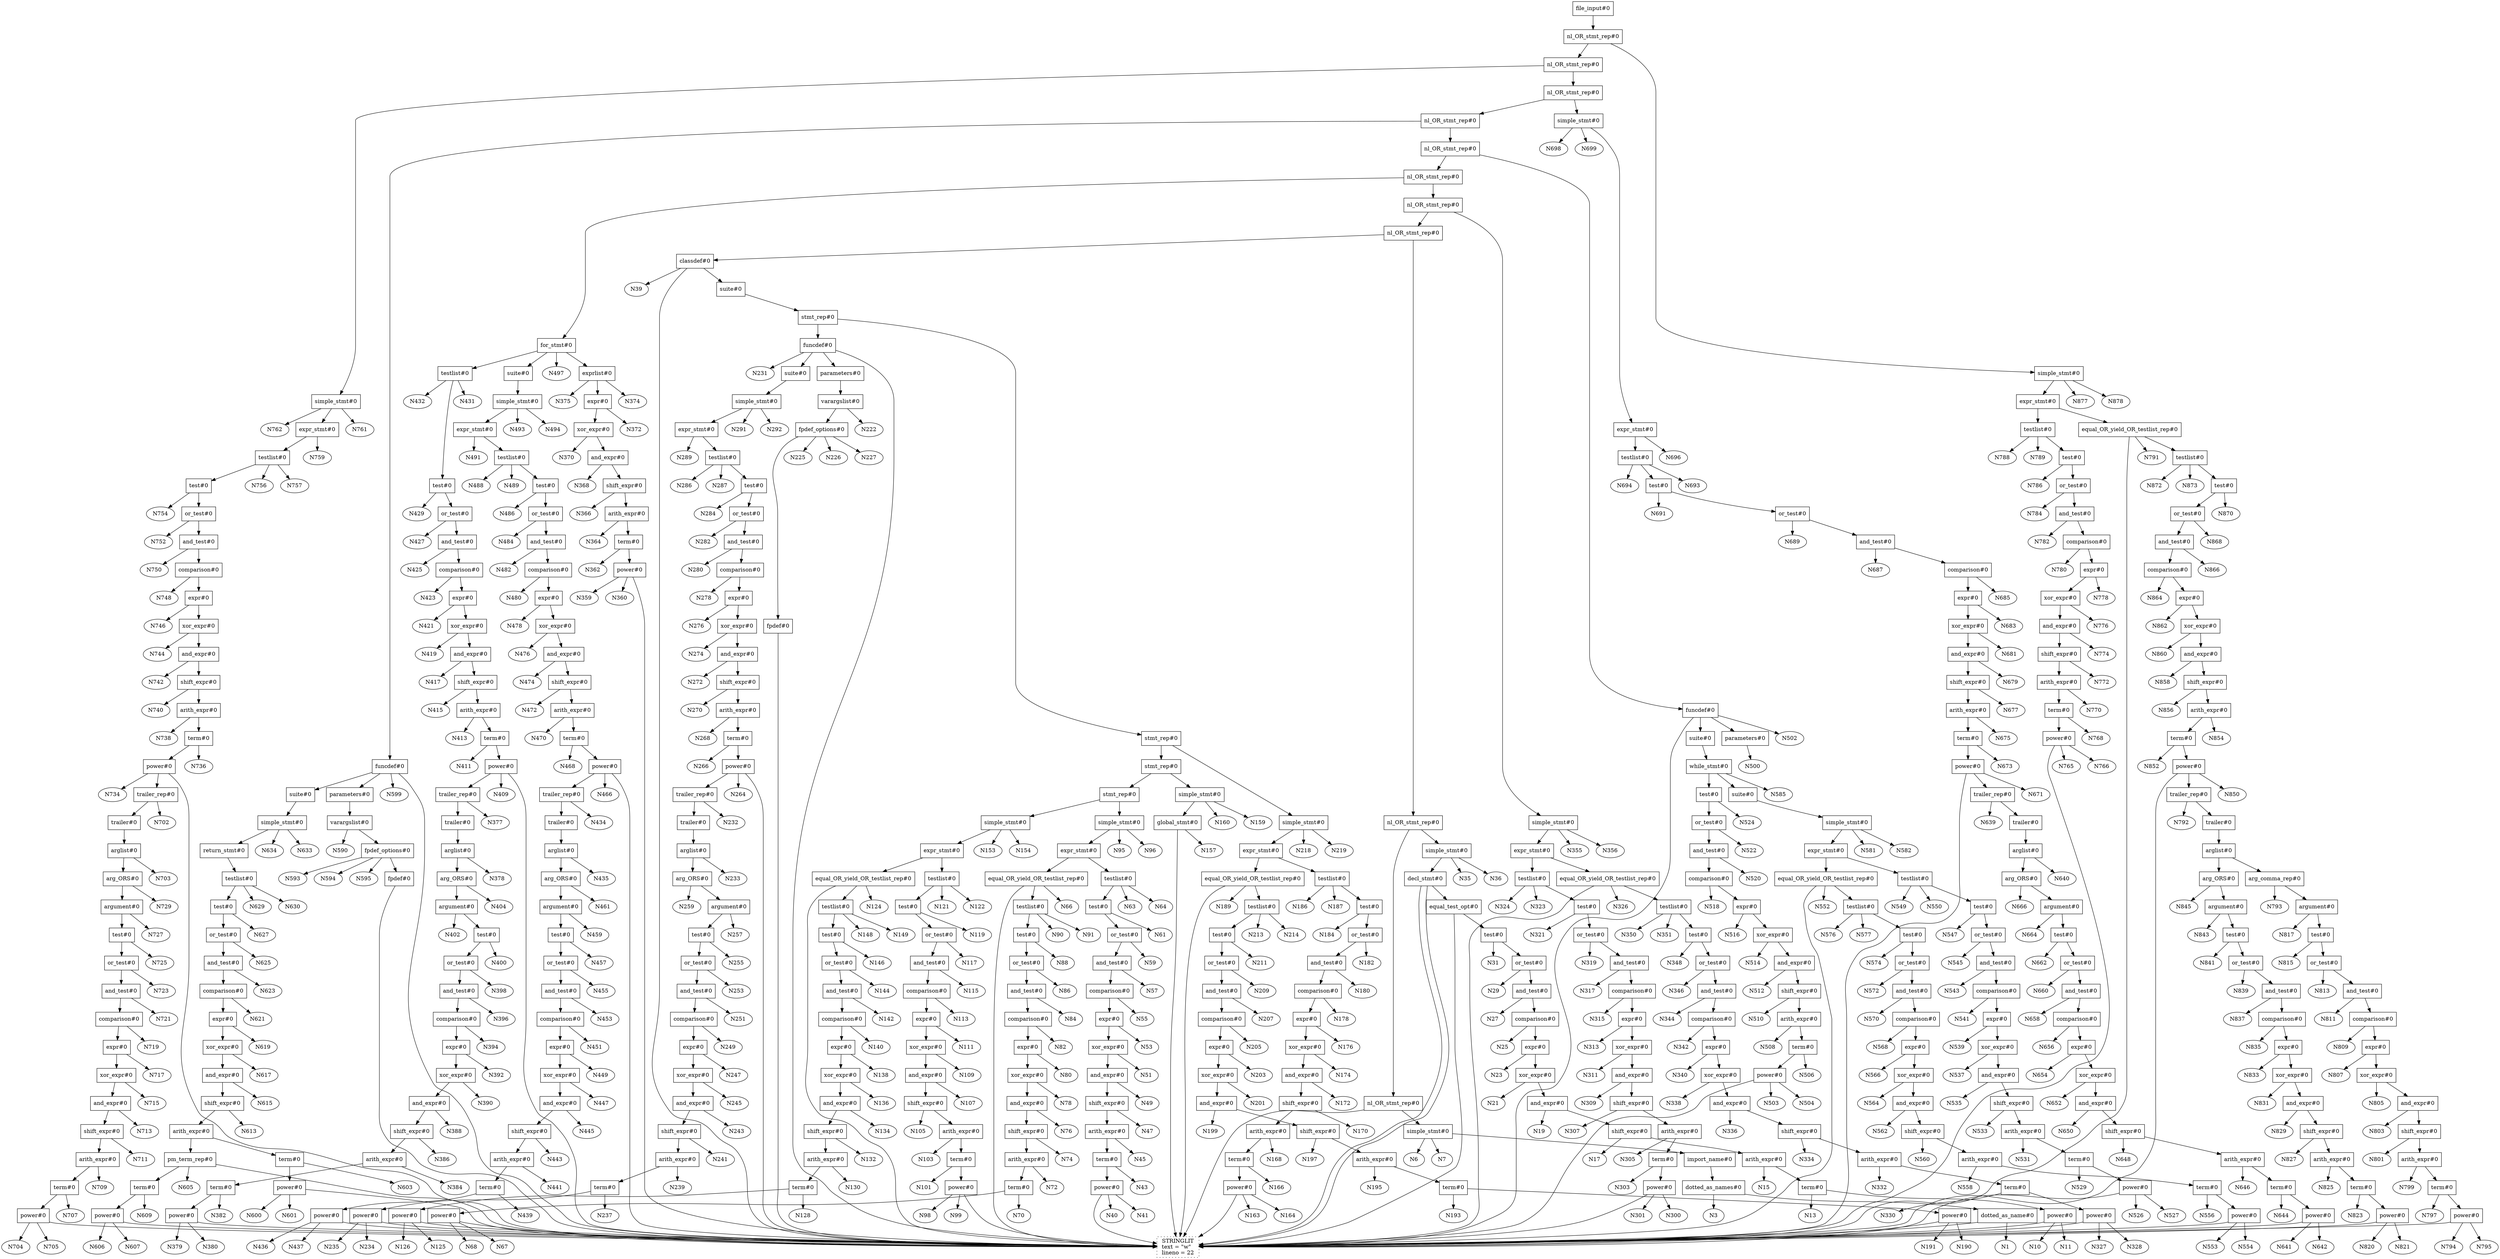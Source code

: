 digraph {
N881 [shape=box label="file_input#0"];
N881 -> N880;
N880 [shape=box label="nl_OR_stmt_rep#0"];
N880 -> N764;
N764 [shape=box label="nl_OR_stmt_rep#0"];
N764 -> N701;
N701 [shape=box label="nl_OR_stmt_rep#0"];
N701 -> N638;
N638 [shape=box label="nl_OR_stmt_rep#0"];
N638 -> N589;
N589 [shape=box label="nl_OR_stmt_rep#0"];
N589 -> N499;
N499 [shape=box label="nl_OR_stmt_rep#0"];
N499 -> N358;
N358 [shape=box label="nl_OR_stmt_rep#0"];
N358 -> N299;
N299 [shape=box label="nl_OR_stmt_rep#0"];
N299 -> N38;
N38 [shape=box label="nl_OR_stmt_rep#0"];
N38 -> N9;
N9 [shape=box label="nl_OR_stmt_rep#0"];
N9 -> N0;
N9 -> N8;
N8 [shape=box label="simple_stmt#0"];
N8 -> N5;
N5 [shape=box label="import_name#0"];
N5 -> N4;
N4 [shape=box label="dotted_as_names#0"];
N4 -> N2;
N2 [shape=box label="dotted_as_name#0"];
N2 -> N0;
N0 [shape=box style=dotted label=" NAME \n text = fdsa \l lineno = 1 \l"];
N2 -> N1;
N4 -> N3;
N8 -> N6;
N8 -> N7;
N38 -> N37;
N37 [shape=box label="simple_stmt#0"];
N37 -> N34;
N34 [shape=box label="decl_stmt#0"];
N34 -> N0;
N0 [shape=box style=dotted label=" NAME \n text = a \l lineno = 2 \l"];
N34 -> N0;
N0 [shape=box style=dotted label=" NAME \n text = int \l lineno = 2 \l"];
N34 -> N33;
N33 [shape=box label="equal_test_opt#0"];
N33 -> N0;
N0 [shape=box style=dotted label=" EQUAL \n text = = \l lineno = 2 \l"];
N33 -> N32;
N32 [shape=box label="test#0"];
N32 -> N30;
N30 [shape=box label="or_test#0"];
N30 -> N28;
N28 [shape=box label="and_test#0"];
N28 -> N26;
N26 [shape=box label="comparison#0"];
N26 -> N24;
N24 [shape=box label="expr#0"];
N24 -> N22;
N22 [shape=box label="xor_expr#0"];
N22 -> N20;
N20 [shape=box label="and_expr#0"];
N20 -> N18;
N18 [shape=box label="shift_expr#0"];
N18 -> N16;
N16 [shape=box label="arith_expr#0"];
N16 -> N14;
N14 [shape=box label="term#0"];
N14 -> N12;
N12 [shape=box label="power#0"];
N12 -> N0;
N0 [shape=box style=dotted label=" INTLIT \n text = 3 \l lineno = 2 \l"];
N12 -> N10;
N12 -> N11;
N14 -> N13;
N16 -> N15;
N18 -> N17;
N20 -> N19;
N22 -> N21;
N24 -> N23;
N26 -> N25;
N28 -> N27;
N30 -> N29;
N32 -> N31;
N37 -> N35;
N37 -> N36;
N299 -> N298;
N298 [shape=box label="classdef#0"];
N298 -> N0;
N0 [shape=box style=dotted label=" NAME \n text = asdf \l lineno = 3 \l"];
N298 -> N39;
N298 -> N297;
N297 [shape=box label="suite#0"];
N297 -> N296;
N296 [shape=box label="stmt_rep#0"];
N296 -> N221;
N221 [shape=box label="stmt_rep#0"];
N221 -> N162;
N162 [shape=box label="stmt_rep#0"];
N162 -> N156;
N156 [shape=box label="stmt_rep#0"];
N156 -> N97;
N97 [shape=box label="simple_stmt#0"];
N97 -> N94;
N94 [shape=box label="expr_stmt#0"];
N94 -> N65;
N65 [shape=box label="testlist#0"];
N65 -> N62;
N62 [shape=box label="test#0"];
N62 -> N60;
N60 [shape=box label="or_test#0"];
N60 -> N58;
N58 [shape=box label="and_test#0"];
N58 -> N56;
N56 [shape=box label="comparison#0"];
N56 -> N54;
N54 [shape=box label="expr#0"];
N54 -> N52;
N52 [shape=box label="xor_expr#0"];
N52 -> N50;
N50 [shape=box label="and_expr#0"];
N50 -> N48;
N48 [shape=box label="shift_expr#0"];
N48 -> N46;
N46 [shape=box label="arith_expr#0"];
N46 -> N44;
N44 [shape=box label="term#0"];
N44 -> N42;
N42 [shape=box label="power#0"];
N42 -> N0;
N0 [shape=box style=dotted label=" NAME \n text = t1 \l lineno = 4 \l"];
N42 -> N40;
N42 -> N41;
N44 -> N43;
N46 -> N45;
N48 -> N47;
N50 -> N49;
N52 -> N51;
N54 -> N53;
N56 -> N55;
N58 -> N57;
N60 -> N59;
N62 -> N61;
N65 -> N63;
N65 -> N64;
N94 -> N93;
N93 [shape=box label="equal_OR_yield_OR_testlist_rep#0"];
N93 -> N66;
N93 -> N0;
N0 [shape=box style=dotted label=" EQUAL \n text = = \l lineno = 4 \l"];
N93 -> N92;
N92 [shape=box label="testlist#0"];
N92 -> N89;
N89 [shape=box label="test#0"];
N89 -> N87;
N87 [shape=box label="or_test#0"];
N87 -> N85;
N85 [shape=box label="and_test#0"];
N85 -> N83;
N83 [shape=box label="comparison#0"];
N83 -> N81;
N81 [shape=box label="expr#0"];
N81 -> N79;
N79 [shape=box label="xor_expr#0"];
N79 -> N77;
N77 [shape=box label="and_expr#0"];
N77 -> N75;
N75 [shape=box label="shift_expr#0"];
N75 -> N73;
N73 [shape=box label="arith_expr#0"];
N73 -> N71;
N71 [shape=box label="term#0"];
N71 -> N69;
N69 [shape=box label="power#0"];
N69 -> N0;
N0 [shape=box style=dotted label=" INTLIT \n text = 3 \l lineno = 4 \l"];
N69 -> N67;
N69 -> N68;
N71 -> N70;
N73 -> N72;
N75 -> N74;
N77 -> N76;
N79 -> N78;
N81 -> N80;
N83 -> N82;
N85 -> N84;
N87 -> N86;
N89 -> N88;
N92 -> N90;
N92 -> N91;
N97 -> N95;
N97 -> N96;
N156 -> N155;
N155 [shape=box label="simple_stmt#0"];
N155 -> N152;
N152 [shape=box label="expr_stmt#0"];
N152 -> N123;
N123 [shape=box label="testlist#0"];
N123 -> N120;
N120 [shape=box label="test#0"];
N120 -> N118;
N118 [shape=box label="or_test#0"];
N118 -> N116;
N116 [shape=box label="and_test#0"];
N116 -> N114;
N114 [shape=box label="comparison#0"];
N114 -> N112;
N112 [shape=box label="expr#0"];
N112 -> N110;
N110 [shape=box label="xor_expr#0"];
N110 -> N108;
N108 [shape=box label="and_expr#0"];
N108 -> N106;
N106 [shape=box label="shift_expr#0"];
N106 -> N104;
N104 [shape=box label="arith_expr#0"];
N104 -> N102;
N102 [shape=box label="term#0"];
N102 -> N100;
N100 [shape=box label="power#0"];
N100 -> N0;
N0 [shape=box style=dotted label=" NAME \n text = t2 \l lineno = 5 \l"];
N100 -> N98;
N100 -> N99;
N102 -> N101;
N104 -> N103;
N106 -> N105;
N108 -> N107;
N110 -> N109;
N112 -> N111;
N114 -> N113;
N116 -> N115;
N118 -> N117;
N120 -> N119;
N123 -> N121;
N123 -> N122;
N152 -> N151;
N151 [shape=box label="equal_OR_yield_OR_testlist_rep#0"];
N151 -> N124;
N151 -> N0;
N0 [shape=box style=dotted label=" EQUAL \n text = = \l lineno = 5 \l"];
N151 -> N150;
N150 [shape=box label="testlist#0"];
N150 -> N147;
N147 [shape=box label="test#0"];
N147 -> N145;
N145 [shape=box label="or_test#0"];
N145 -> N143;
N143 [shape=box label="and_test#0"];
N143 -> N141;
N141 [shape=box label="comparison#0"];
N141 -> N139;
N139 [shape=box label="expr#0"];
N139 -> N137;
N137 [shape=box label="xor_expr#0"];
N137 -> N135;
N135 [shape=box label="and_expr#0"];
N135 -> N133;
N133 [shape=box label="shift_expr#0"];
N133 -> N131;
N131 [shape=box label="arith_expr#0"];
N131 -> N129;
N129 [shape=box label="term#0"];
N129 -> N127;
N127 [shape=box label="power#0"];
N127 -> N0;
N0 [shape=box style=dotted label=" INTLIT \n text = 4 \l lineno = 5 \l"];
N127 -> N125;
N127 -> N126;
N129 -> N128;
N131 -> N130;
N133 -> N132;
N135 -> N134;
N137 -> N136;
N139 -> N138;
N141 -> N140;
N143 -> N142;
N145 -> N144;
N147 -> N146;
N150 -> N148;
N150 -> N149;
N155 -> N153;
N155 -> N154;
N162 -> N161;
N161 [shape=box label="simple_stmt#0"];
N161 -> N158;
N158 [shape=box label="global_stmt#0"];
N158 -> N0;
N0 [shape=box style=dotted label=" NAME \n text = t3 \l lineno = 6 \l"];
N158 -> N157;
N161 -> N159;
N161 -> N160;
N221 -> N220;
N220 [shape=box label="simple_stmt#0"];
N220 -> N217;
N217 [shape=box label="expr_stmt#0"];
N217 -> N188;
N188 [shape=box label="testlist#0"];
N188 -> N185;
N185 [shape=box label="test#0"];
N185 -> N183;
N183 [shape=box label="or_test#0"];
N183 -> N181;
N181 [shape=box label="and_test#0"];
N181 -> N179;
N179 [shape=box label="comparison#0"];
N179 -> N177;
N177 [shape=box label="expr#0"];
N177 -> N175;
N175 [shape=box label="xor_expr#0"];
N175 -> N173;
N173 [shape=box label="and_expr#0"];
N173 -> N171;
N171 [shape=box label="shift_expr#0"];
N171 -> N169;
N169 [shape=box label="arith_expr#0"];
N169 -> N167;
N167 [shape=box label="term#0"];
N167 -> N165;
N165 [shape=box label="power#0"];
N165 -> N0;
N0 [shape=box style=dotted label=" NAME \n text = t3 \l lineno = 7 \l"];
N165 -> N163;
N165 -> N164;
N167 -> N166;
N169 -> N168;
N171 -> N170;
N173 -> N172;
N175 -> N174;
N177 -> N176;
N179 -> N178;
N181 -> N180;
N183 -> N182;
N185 -> N184;
N188 -> N186;
N188 -> N187;
N217 -> N216;
N216 [shape=box label="equal_OR_yield_OR_testlist_rep#0"];
N216 -> N189;
N216 -> N0;
N0 [shape=box style=dotted label=" EQUAL \n text = = \l lineno = 7 \l"];
N216 -> N215;
N215 [shape=box label="testlist#0"];
N215 -> N212;
N212 [shape=box label="test#0"];
N212 -> N210;
N210 [shape=box label="or_test#0"];
N210 -> N208;
N208 [shape=box label="and_test#0"];
N208 -> N206;
N206 [shape=box label="comparison#0"];
N206 -> N204;
N204 [shape=box label="expr#0"];
N204 -> N202;
N202 [shape=box label="xor_expr#0"];
N202 -> N200;
N200 [shape=box label="and_expr#0"];
N200 -> N198;
N198 [shape=box label="shift_expr#0"];
N198 -> N196;
N196 [shape=box label="arith_expr#0"];
N196 -> N194;
N194 [shape=box label="term#0"];
N194 -> N192;
N192 [shape=box label="power#0"];
N192 -> N0;
N0 [shape=box style=dotted label=" INTLIT \n text = 4 \l lineno = 7 \l"];
N192 -> N190;
N192 -> N191;
N194 -> N193;
N196 -> N195;
N198 -> N197;
N200 -> N199;
N202 -> N201;
N204 -> N203;
N206 -> N205;
N208 -> N207;
N210 -> N209;
N212 -> N211;
N215 -> N213;
N215 -> N214;
N220 -> N218;
N220 -> N219;
N296 -> N295;
N295 [shape=box label="funcdef#0"];
N295 -> N0;
N0 [shape=box style=dotted label=" NAME \n text = __init__ \l lineno = 8 \l"];
N295 -> N230;
N230 [shape=box label="parameters#0"];
N230 -> N229;
N229 [shape=box label="varargslist#0"];
N229 -> N222;
N229 -> N228;
N228 [shape=box label="fpdef_options#0"];
N228 -> N224;
N224 [shape=box label="fpdef#0"];
N224 -> N0;
N0 [shape=box style=dotted label=" NAME \n text = self \l lineno = 8 \l"];
N228 -> N225;
N228 -> N226;
N228 -> N227;
N295 -> N231;
N295 -> N294;
N294 [shape=box label="suite#0"];
N294 -> N293;
N293 [shape=box label="simple_stmt#0"];
N293 -> N290;
N290 [shape=box label="expr_stmt#0"];
N290 -> N288;
N288 [shape=box label="testlist#0"];
N288 -> N285;
N285 [shape=box label="test#0"];
N285 -> N283;
N283 [shape=box label="or_test#0"];
N283 -> N281;
N281 [shape=box label="and_test#0"];
N281 -> N279;
N279 [shape=box label="comparison#0"];
N279 -> N277;
N277 [shape=box label="expr#0"];
N277 -> N275;
N275 [shape=box label="xor_expr#0"];
N275 -> N273;
N273 [shape=box label="and_expr#0"];
N273 -> N271;
N271 [shape=box label="shift_expr#0"];
N271 -> N269;
N269 [shape=box label="arith_expr#0"];
N269 -> N267;
N267 [shape=box label="term#0"];
N267 -> N265;
N265 [shape=box label="power#0"];
N265 -> N0;
N0 [shape=box style=dotted label=" NAME \n text = print \l lineno = 9 \l"];
N265 -> N263;
N263 [shape=box label="trailer_rep#0"];
N263 -> N232;
N263 -> N262;
N262 [shape=box label="trailer#0"];
N262 -> N261;
N261 [shape=box label="arglist#0"];
N261 -> N233;
N261 -> N260;
N260 [shape=box label="arg_ORS#0"];
N260 -> N258;
N258 [shape=box label="argument#0"];
N258 -> N256;
N256 [shape=box label="test#0"];
N256 -> N254;
N254 [shape=box label="or_test#0"];
N254 -> N252;
N252 [shape=box label="and_test#0"];
N252 -> N250;
N250 [shape=box label="comparison#0"];
N250 -> N248;
N248 [shape=box label="expr#0"];
N248 -> N246;
N246 [shape=box label="xor_expr#0"];
N246 -> N244;
N244 [shape=box label="and_expr#0"];
N244 -> N242;
N242 [shape=box label="shift_expr#0"];
N242 -> N240;
N240 [shape=box label="arith_expr#0"];
N240 -> N238;
N238 [shape=box label="term#0"];
N238 -> N236;
N236 [shape=box label="power#0"];
N236 -> N0;
N0 [shape=box style=dotted label=" NAME \n text = self \l lineno = 9 \l"];
N236 -> N234;
N236 -> N235;
N238 -> N237;
N240 -> N239;
N242 -> N241;
N244 -> N243;
N246 -> N245;
N248 -> N247;
N250 -> N249;
N252 -> N251;
N254 -> N253;
N256 -> N255;
N258 -> N257;
N260 -> N259;
N265 -> N264;
N267 -> N266;
N269 -> N268;
N271 -> N270;
N273 -> N272;
N275 -> N274;
N277 -> N276;
N279 -> N278;
N281 -> N280;
N283 -> N282;
N285 -> N284;
N288 -> N286;
N288 -> N287;
N290 -> N289;
N293 -> N291;
N293 -> N292;
N358 -> N357;
N357 [shape=box label="simple_stmt#0"];
N357 -> N354;
N354 [shape=box label="expr_stmt#0"];
N354 -> N325;
N325 [shape=box label="testlist#0"];
N325 -> N322;
N322 [shape=box label="test#0"];
N322 -> N320;
N320 [shape=box label="or_test#0"];
N320 -> N318;
N318 [shape=box label="and_test#0"];
N318 -> N316;
N316 [shape=box label="comparison#0"];
N316 -> N314;
N314 [shape=box label="expr#0"];
N314 -> N312;
N312 [shape=box label="xor_expr#0"];
N312 -> N310;
N310 [shape=box label="and_expr#0"];
N310 -> N308;
N308 [shape=box label="shift_expr#0"];
N308 -> N306;
N306 [shape=box label="arith_expr#0"];
N306 -> N304;
N304 [shape=box label="term#0"];
N304 -> N302;
N302 [shape=box label="power#0"];
N302 -> N0;
N0 [shape=box style=dotted label=" NAME \n text = a \l lineno = 10 \l"];
N302 -> N300;
N302 -> N301;
N304 -> N303;
N306 -> N305;
N308 -> N307;
N310 -> N309;
N312 -> N311;
N314 -> N313;
N316 -> N315;
N318 -> N317;
N320 -> N319;
N322 -> N321;
N325 -> N323;
N325 -> N324;
N354 -> N353;
N353 [shape=box label="equal_OR_yield_OR_testlist_rep#0"];
N353 -> N326;
N353 -> N0;
N0 [shape=box style=dotted label=" EQUAL \n text = = \l lineno = 10 \l"];
N353 -> N352;
N352 [shape=box label="testlist#0"];
N352 -> N349;
N349 [shape=box label="test#0"];
N349 -> N347;
N347 [shape=box label="or_test#0"];
N347 -> N345;
N345 [shape=box label="and_test#0"];
N345 -> N343;
N343 [shape=box label="comparison#0"];
N343 -> N341;
N341 [shape=box label="expr#0"];
N341 -> N339;
N339 [shape=box label="xor_expr#0"];
N339 -> N337;
N337 [shape=box label="and_expr#0"];
N337 -> N335;
N335 [shape=box label="shift_expr#0"];
N335 -> N333;
N333 [shape=box label="arith_expr#0"];
N333 -> N331;
N331 [shape=box label="term#0"];
N331 -> N329;
N329 [shape=box label="power#0"];
N329 -> N0;
N0 [shape=box style=dotted label=" INTLIT \n text = 3 \l lineno = 10 \l"];
N329 -> N327;
N329 -> N328;
N331 -> N330;
N333 -> N332;
N335 -> N334;
N337 -> N336;
N339 -> N338;
N341 -> N340;
N343 -> N342;
N345 -> N344;
N347 -> N346;
N349 -> N348;
N352 -> N350;
N352 -> N351;
N357 -> N355;
N357 -> N356;
N499 -> N498;
N498 [shape=box label="for_stmt#0"];
N498 -> N376;
N376 [shape=box label="exprlist#0"];
N376 -> N373;
N373 [shape=box label="expr#0"];
N373 -> N371;
N371 [shape=box label="xor_expr#0"];
N371 -> N369;
N369 [shape=box label="and_expr#0"];
N369 -> N367;
N367 [shape=box label="shift_expr#0"];
N367 -> N365;
N365 [shape=box label="arith_expr#0"];
N365 -> N363;
N363 [shape=box label="term#0"];
N363 -> N361;
N361 [shape=box label="power#0"];
N361 -> N0;
N0 [shape=box style=dotted label=" NAME \n text = i \l lineno = 11 \l"];
N361 -> N359;
N361 -> N360;
N363 -> N362;
N365 -> N364;
N367 -> N366;
N369 -> N368;
N371 -> N370;
N373 -> N372;
N376 -> N374;
N376 -> N375;
N498 -> N433;
N433 [shape=box label="testlist#0"];
N433 -> N430;
N430 [shape=box label="test#0"];
N430 -> N428;
N428 [shape=box label="or_test#0"];
N428 -> N426;
N426 [shape=box label="and_test#0"];
N426 -> N424;
N424 [shape=box label="comparison#0"];
N424 -> N422;
N422 [shape=box label="expr#0"];
N422 -> N420;
N420 [shape=box label="xor_expr#0"];
N420 -> N418;
N418 [shape=box label="and_expr#0"];
N418 -> N416;
N416 [shape=box label="shift_expr#0"];
N416 -> N414;
N414 [shape=box label="arith_expr#0"];
N414 -> N412;
N412 [shape=box label="term#0"];
N412 -> N410;
N410 [shape=box label="power#0"];
N410 -> N0;
N0 [shape=box style=dotted label=" NAME \n text = range \l lineno = 11 \l"];
N410 -> N408;
N408 [shape=box label="trailer_rep#0"];
N408 -> N377;
N408 -> N407;
N407 [shape=box label="trailer#0"];
N407 -> N406;
N406 [shape=box label="arglist#0"];
N406 -> N378;
N406 -> N405;
N405 [shape=box label="arg_ORS#0"];
N405 -> N403;
N403 [shape=box label="argument#0"];
N403 -> N401;
N401 [shape=box label="test#0"];
N401 -> N399;
N399 [shape=box label="or_test#0"];
N399 -> N397;
N397 [shape=box label="and_test#0"];
N397 -> N395;
N395 [shape=box label="comparison#0"];
N395 -> N393;
N393 [shape=box label="expr#0"];
N393 -> N391;
N391 [shape=box label="xor_expr#0"];
N391 -> N389;
N389 [shape=box label="and_expr#0"];
N389 -> N387;
N387 [shape=box label="shift_expr#0"];
N387 -> N385;
N385 [shape=box label="arith_expr#0"];
N385 -> N383;
N383 [shape=box label="term#0"];
N383 -> N381;
N381 [shape=box label="power#0"];
N381 -> N0;
N0 [shape=box style=dotted label=" INTLIT \n text = 10 \l lineno = 11 \l"];
N381 -> N379;
N381 -> N380;
N383 -> N382;
N385 -> N384;
N387 -> N386;
N389 -> N388;
N391 -> N390;
N393 -> N392;
N395 -> N394;
N397 -> N396;
N399 -> N398;
N401 -> N400;
N403 -> N402;
N405 -> N404;
N410 -> N409;
N412 -> N411;
N414 -> N413;
N416 -> N415;
N418 -> N417;
N420 -> N419;
N422 -> N421;
N424 -> N423;
N426 -> N425;
N428 -> N427;
N430 -> N429;
N433 -> N431;
N433 -> N432;
N498 -> N496;
N496 [shape=box label="suite#0"];
N496 -> N495;
N495 [shape=box label="simple_stmt#0"];
N495 -> N492;
N492 [shape=box label="expr_stmt#0"];
N492 -> N490;
N490 [shape=box label="testlist#0"];
N490 -> N487;
N487 [shape=box label="test#0"];
N487 -> N485;
N485 [shape=box label="or_test#0"];
N485 -> N483;
N483 [shape=box label="and_test#0"];
N483 -> N481;
N481 [shape=box label="comparison#0"];
N481 -> N479;
N479 [shape=box label="expr#0"];
N479 -> N477;
N477 [shape=box label="xor_expr#0"];
N477 -> N475;
N475 [shape=box label="and_expr#0"];
N475 -> N473;
N473 [shape=box label="shift_expr#0"];
N473 -> N471;
N471 [shape=box label="arith_expr#0"];
N471 -> N469;
N469 [shape=box label="term#0"];
N469 -> N467;
N467 [shape=box label="power#0"];
N467 -> N0;
N0 [shape=box style=dotted label=" NAME \n text = print \l lineno = 12 \l"];
N467 -> N465;
N465 [shape=box label="trailer_rep#0"];
N465 -> N434;
N465 -> N464;
N464 [shape=box label="trailer#0"];
N464 -> N463;
N463 [shape=box label="arglist#0"];
N463 -> N435;
N463 -> N462;
N462 [shape=box label="arg_ORS#0"];
N462 -> N460;
N460 [shape=box label="argument#0"];
N460 -> N458;
N458 [shape=box label="test#0"];
N458 -> N456;
N456 [shape=box label="or_test#0"];
N456 -> N454;
N454 [shape=box label="and_test#0"];
N454 -> N452;
N452 [shape=box label="comparison#0"];
N452 -> N450;
N450 [shape=box label="expr#0"];
N450 -> N448;
N448 [shape=box label="xor_expr#0"];
N448 -> N446;
N446 [shape=box label="and_expr#0"];
N446 -> N444;
N444 [shape=box label="shift_expr#0"];
N444 -> N442;
N442 [shape=box label="arith_expr#0"];
N442 -> N440;
N440 [shape=box label="term#0"];
N440 -> N438;
N438 [shape=box label="power#0"];
N438 -> N0;
N0 [shape=box style=dotted label=" NAME \n text = i \l lineno = 12 \l"];
N438 -> N436;
N438 -> N437;
N440 -> N439;
N442 -> N441;
N444 -> N443;
N446 -> N445;
N448 -> N447;
N450 -> N449;
N452 -> N451;
N454 -> N453;
N456 -> N455;
N458 -> N457;
N460 -> N459;
N462 -> N461;
N467 -> N466;
N469 -> N468;
N471 -> N470;
N473 -> N472;
N475 -> N474;
N477 -> N476;
N479 -> N478;
N481 -> N480;
N483 -> N482;
N485 -> N484;
N487 -> N486;
N490 -> N488;
N490 -> N489;
N492 -> N491;
N495 -> N493;
N495 -> N494;
N498 -> N497;
N589 -> N588;
N588 [shape=box label="funcdef#0"];
N588 -> N0;
N0 [shape=box style=dotted label=" NAME \n text = main \l lineno = 14 \l"];
N588 -> N501;
N501 [shape=box label="parameters#0"];
N501 -> N500;
N588 -> N502;
N588 -> N587;
N587 [shape=box label="suite#0"];
N587 -> N586;
N586 [shape=box label="while_stmt#0"];
N586 -> N525;
N525 [shape=box label="test#0"];
N525 -> N523;
N523 [shape=box label="or_test#0"];
N523 -> N521;
N521 [shape=box label="and_test#0"];
N521 -> N519;
N519 [shape=box label="comparison#0"];
N519 -> N517;
N517 [shape=box label="expr#0"];
N517 -> N515;
N515 [shape=box label="xor_expr#0"];
N515 -> N513;
N513 [shape=box label="and_expr#0"];
N513 -> N511;
N511 [shape=box label="shift_expr#0"];
N511 -> N509;
N509 [shape=box label="arith_expr#0"];
N509 -> N507;
N507 [shape=box label="term#0"];
N507 -> N505;
N505 [shape=box label="power#0"];
N505 -> N0;
N0 [shape=box style=dotted label=" NAME \n text = asdf \l lineno = 15 \l"];
N505 -> N503;
N505 -> N504;
N507 -> N506;
N509 -> N508;
N511 -> N510;
N513 -> N512;
N515 -> N514;
N517 -> N516;
N519 -> N518;
N521 -> N520;
N523 -> N522;
N525 -> N524;
N586 -> N584;
N584 [shape=box label="suite#0"];
N584 -> N583;
N583 [shape=box label="simple_stmt#0"];
N583 -> N580;
N580 [shape=box label="expr_stmt#0"];
N580 -> N551;
N551 [shape=box label="testlist#0"];
N551 -> N548;
N548 [shape=box label="test#0"];
N548 -> N546;
N546 [shape=box label="or_test#0"];
N546 -> N544;
N544 [shape=box label="and_test#0"];
N544 -> N542;
N542 [shape=box label="comparison#0"];
N542 -> N540;
N540 [shape=box label="expr#0"];
N540 -> N538;
N538 [shape=box label="xor_expr#0"];
N538 -> N536;
N536 [shape=box label="and_expr#0"];
N536 -> N534;
N534 [shape=box label="shift_expr#0"];
N534 -> N532;
N532 [shape=box label="arith_expr#0"];
N532 -> N530;
N530 [shape=box label="term#0"];
N530 -> N528;
N528 [shape=box label="power#0"];
N528 -> N0;
N0 [shape=box style=dotted label=" NAME \n text = a \l lineno = 16 \l"];
N528 -> N526;
N528 -> N527;
N530 -> N529;
N532 -> N531;
N534 -> N533;
N536 -> N535;
N538 -> N537;
N540 -> N539;
N542 -> N541;
N544 -> N543;
N546 -> N545;
N548 -> N547;
N551 -> N549;
N551 -> N550;
N580 -> N579;
N579 [shape=box label="equal_OR_yield_OR_testlist_rep#0"];
N579 -> N552;
N579 -> N0;
N0 [shape=box style=dotted label=" EQUAL \n text = = \l lineno = 16 \l"];
N579 -> N578;
N578 [shape=box label="testlist#0"];
N578 -> N575;
N575 [shape=box label="test#0"];
N575 -> N573;
N573 [shape=box label="or_test#0"];
N573 -> N571;
N571 [shape=box label="and_test#0"];
N571 -> N569;
N569 [shape=box label="comparison#0"];
N569 -> N567;
N567 [shape=box label="expr#0"];
N567 -> N565;
N565 [shape=box label="xor_expr#0"];
N565 -> N563;
N563 [shape=box label="and_expr#0"];
N563 -> N561;
N561 [shape=box label="shift_expr#0"];
N561 -> N559;
N559 [shape=box label="arith_expr#0"];
N559 -> N557;
N557 [shape=box label="term#0"];
N557 -> N555;
N555 [shape=box label="power#0"];
N555 -> N0;
N0 [shape=box style=dotted label=" NAME \n text = asdf \l lineno = 16 \l"];
N555 -> N553;
N555 -> N554;
N557 -> N556;
N559 -> N558;
N561 -> N560;
N563 -> N562;
N565 -> N564;
N567 -> N566;
N569 -> N568;
N571 -> N570;
N573 -> N572;
N575 -> N574;
N578 -> N576;
N578 -> N577;
N583 -> N581;
N583 -> N582;
N586 -> N585;
N638 -> N637;
N637 [shape=box label="funcdef#0"];
N637 -> N0;
N0 [shape=box style=dotted label=" NAME \n text = g \l lineno = 18 \l"];
N637 -> N598;
N598 [shape=box label="parameters#0"];
N598 -> N597;
N597 [shape=box label="varargslist#0"];
N597 -> N590;
N597 -> N596;
N596 [shape=box label="fpdef_options#0"];
N596 -> N592;
N592 [shape=box label="fpdef#0"];
N592 -> N0;
N0 [shape=box style=dotted label=" NAME \n text = x \l lineno = 18 \l"];
N596 -> N593;
N596 -> N594;
N596 -> N595;
N637 -> N599;
N637 -> N636;
N636 [shape=box label="suite#0"];
N636 -> N635;
N635 [shape=box label="simple_stmt#0"];
N635 -> N632;
N632 [shape=box label="return_stmt#0"];
N632 -> N631;
N631 [shape=box label="testlist#0"];
N631 -> N628;
N628 [shape=box label="test#0"];
N628 -> N626;
N626 [shape=box label="or_test#0"];
N626 -> N624;
N624 [shape=box label="and_test#0"];
N624 -> N622;
N622 [shape=box label="comparison#0"];
N622 -> N620;
N620 [shape=box label="expr#0"];
N620 -> N618;
N618 [shape=box label="xor_expr#0"];
N618 -> N616;
N616 [shape=box label="and_expr#0"];
N616 -> N614;
N614 [shape=box label="shift_expr#0"];
N614 -> N612;
N612 [shape=box label="arith_expr#0"];
N612 -> N604;
N604 [shape=box label="term#0"];
N604 -> N602;
N602 [shape=box label="power#0"];
N602 -> N0;
N0 [shape=box style=dotted label=" NAME \n text = x \l lineno = 19 \l"];
N602 -> N600;
N602 -> N601;
N604 -> N603;
N612 -> N611;
N611 [shape=box label="pm_term_rep#0"];
N611 -> N605;
N611 -> N0;
N0 [shape=box style=dotted label=" PLUS \n text = + \l lineno = 19 \l"];
N611 -> N610;
N610 [shape=box label="term#0"];
N610 -> N608;
N608 [shape=box label="power#0"];
N608 -> N0;
N0 [shape=box style=dotted label=" NAME \n text = a \l lineno = 19 \l"];
N608 -> N606;
N608 -> N607;
N610 -> N609;
N614 -> N613;
N616 -> N615;
N618 -> N617;
N620 -> N619;
N622 -> N621;
N624 -> N623;
N626 -> N625;
N628 -> N627;
N631 -> N629;
N631 -> N630;
N635 -> N633;
N635 -> N634;
N701 -> N700;
N700 [shape=box label="simple_stmt#0"];
N700 -> N697;
N697 [shape=box label="expr_stmt#0"];
N697 -> N695;
N695 [shape=box label="testlist#0"];
N695 -> N692;
N692 [shape=box label="test#0"];
N692 -> N690;
N690 [shape=box label="or_test#0"];
N690 -> N688;
N688 [shape=box label="and_test#0"];
N688 -> N686;
N686 [shape=box label="comparison#0"];
N686 -> N684;
N684 [shape=box label="expr#0"];
N684 -> N682;
N682 [shape=box label="xor_expr#0"];
N682 -> N680;
N680 [shape=box label="and_expr#0"];
N680 -> N678;
N678 [shape=box label="shift_expr#0"];
N678 -> N676;
N676 [shape=box label="arith_expr#0"];
N676 -> N674;
N674 [shape=box label="term#0"];
N674 -> N672;
N672 [shape=box label="power#0"];
N672 -> N0;
N0 [shape=box style=dotted label=" NAME \n text = print \l lineno = 20 \l"];
N672 -> N670;
N670 [shape=box label="trailer_rep#0"];
N670 -> N639;
N670 -> N669;
N669 [shape=box label="trailer#0"];
N669 -> N668;
N668 [shape=box label="arglist#0"];
N668 -> N640;
N668 -> N667;
N667 [shape=box label="arg_ORS#0"];
N667 -> N665;
N665 [shape=box label="argument#0"];
N665 -> N663;
N663 [shape=box label="test#0"];
N663 -> N661;
N661 [shape=box label="or_test#0"];
N661 -> N659;
N659 [shape=box label="and_test#0"];
N659 -> N657;
N657 [shape=box label="comparison#0"];
N657 -> N655;
N655 [shape=box label="expr#0"];
N655 -> N653;
N653 [shape=box label="xor_expr#0"];
N653 -> N651;
N651 [shape=box label="and_expr#0"];
N651 -> N649;
N649 [shape=box label="shift_expr#0"];
N649 -> N647;
N647 [shape=box label="arith_expr#0"];
N647 -> N645;
N645 [shape=box label="term#0"];
N645 -> N643;
N643 [shape=box label="power#0"];
N643 -> N0;
N0 [shape=box style=dotted label=" NAME \n text = asdf \l lineno = 20 \l"];
N643 -> N641;
N643 -> N642;
N645 -> N644;
N647 -> N646;
N649 -> N648;
N651 -> N650;
N653 -> N652;
N655 -> N654;
N657 -> N656;
N659 -> N658;
N661 -> N660;
N663 -> N662;
N665 -> N664;
N667 -> N666;
N672 -> N671;
N674 -> N673;
N676 -> N675;
N678 -> N677;
N680 -> N679;
N682 -> N681;
N684 -> N683;
N686 -> N685;
N688 -> N687;
N690 -> N689;
N692 -> N691;
N695 -> N693;
N695 -> N694;
N697 -> N696;
N700 -> N698;
N700 -> N699;
N764 -> N763;
N763 [shape=box label="simple_stmt#0"];
N763 -> N760;
N760 [shape=box label="expr_stmt#0"];
N760 -> N758;
N758 [shape=box label="testlist#0"];
N758 -> N755;
N755 [shape=box label="test#0"];
N755 -> N753;
N753 [shape=box label="or_test#0"];
N753 -> N751;
N751 [shape=box label="and_test#0"];
N751 -> N749;
N749 [shape=box label="comparison#0"];
N749 -> N747;
N747 [shape=box label="expr#0"];
N747 -> N745;
N745 [shape=box label="xor_expr#0"];
N745 -> N743;
N743 [shape=box label="and_expr#0"];
N743 -> N741;
N741 [shape=box label="shift_expr#0"];
N741 -> N739;
N739 [shape=box label="arith_expr#0"];
N739 -> N737;
N737 [shape=box label="term#0"];
N737 -> N735;
N735 [shape=box label="power#0"];
N735 -> N0;
N0 [shape=box style=dotted label=" NAME \n text = print \l lineno = 21 \l"];
N735 -> N733;
N733 [shape=box label="trailer_rep#0"];
N733 -> N702;
N733 -> N732;
N732 [shape=box label="trailer#0"];
N732 -> N731;
N731 [shape=box label="arglist#0"];
N731 -> N703;
N731 -> N730;
N730 [shape=box label="arg_ORS#0"];
N730 -> N728;
N728 [shape=box label="argument#0"];
N728 -> N726;
N726 [shape=box label="test#0"];
N726 -> N724;
N724 [shape=box label="or_test#0"];
N724 -> N722;
N722 [shape=box label="and_test#0"];
N722 -> N720;
N720 [shape=box label="comparison#0"];
N720 -> N718;
N718 [shape=box label="expr#0"];
N718 -> N716;
N716 [shape=box label="xor_expr#0"];
N716 -> N714;
N714 [shape=box label="and_expr#0"];
N714 -> N712;
N712 [shape=box label="shift_expr#0"];
N712 -> N710;
N710 [shape=box label="arith_expr#0"];
N710 -> N708;
N708 [shape=box label="term#0"];
N708 -> N706;
N706 [shape=box label="power#0"];
N706 -> N0;
N0 [shape=box style=dotted label=" NAME \n text = t3 \l lineno = 21 \l"];
N706 -> N704;
N706 -> N705;
N708 -> N707;
N710 -> N709;
N712 -> N711;
N714 -> N713;
N716 -> N715;
N718 -> N717;
N720 -> N719;
N722 -> N721;
N724 -> N723;
N726 -> N725;
N728 -> N727;
N730 -> N729;
N735 -> N734;
N737 -> N736;
N739 -> N738;
N741 -> N740;
N743 -> N742;
N745 -> N744;
N747 -> N746;
N749 -> N748;
N751 -> N750;
N753 -> N752;
N755 -> N754;
N758 -> N756;
N758 -> N757;
N760 -> N759;
N763 -> N761;
N763 -> N762;
N880 -> N879;
N879 [shape=box label="simple_stmt#0"];
N879 -> N876;
N876 [shape=box label="expr_stmt#0"];
N876 -> N790;
N790 [shape=box label="testlist#0"];
N790 -> N787;
N787 [shape=box label="test#0"];
N787 -> N785;
N785 [shape=box label="or_test#0"];
N785 -> N783;
N783 [shape=box label="and_test#0"];
N783 -> N781;
N781 [shape=box label="comparison#0"];
N781 -> N779;
N779 [shape=box label="expr#0"];
N779 -> N777;
N777 [shape=box label="xor_expr#0"];
N777 -> N775;
N775 [shape=box label="and_expr#0"];
N775 -> N773;
N773 [shape=box label="shift_expr#0"];
N773 -> N771;
N771 [shape=box label="arith_expr#0"];
N771 -> N769;
N769 [shape=box label="term#0"];
N769 -> N767;
N767 [shape=box label="power#0"];
N767 -> N0;
N0 [shape=box style=dotted label=" NAME \n text = f \l lineno = 22 \l"];
N767 -> N765;
N767 -> N766;
N769 -> N768;
N771 -> N770;
N773 -> N772;
N775 -> N774;
N777 -> N776;
N779 -> N778;
N781 -> N780;
N783 -> N782;
N785 -> N784;
N787 -> N786;
N790 -> N788;
N790 -> N789;
N876 -> N875;
N875 [shape=box label="equal_OR_yield_OR_testlist_rep#0"];
N875 -> N791;
N875 -> N0;
N0 [shape=box style=dotted label=" EQUAL \n text = = \l lineno = 22 \l"];
N875 -> N874;
N874 [shape=box label="testlist#0"];
N874 -> N871;
N871 [shape=box label="test#0"];
N871 -> N869;
N869 [shape=box label="or_test#0"];
N869 -> N867;
N867 [shape=box label="and_test#0"];
N867 -> N865;
N865 [shape=box label="comparison#0"];
N865 -> N863;
N863 [shape=box label="expr#0"];
N863 -> N861;
N861 [shape=box label="xor_expr#0"];
N861 -> N859;
N859 [shape=box label="and_expr#0"];
N859 -> N857;
N857 [shape=box label="shift_expr#0"];
N857 -> N855;
N855 [shape=box label="arith_expr#0"];
N855 -> N853;
N853 [shape=box label="term#0"];
N853 -> N851;
N851 [shape=box label="power#0"];
N851 -> N0;
N0 [shape=box style=dotted label=" NAME \n text = open \l lineno = 22 \l"];
N851 -> N849;
N849 [shape=box label="trailer_rep#0"];
N849 -> N792;
N849 -> N848;
N848 [shape=box label="trailer#0"];
N848 -> N847;
N847 [shape=box label="arglist#0"];
N847 -> N819;
N819 [shape=box label="arg_comma_rep#0"];
N819 -> N793;
N819 -> N818;
N818 [shape=box label="argument#0"];
N818 -> N816;
N816 [shape=box label="test#0"];
N816 -> N814;
N814 [shape=box label="or_test#0"];
N814 -> N812;
N812 [shape=box label="and_test#0"];
N812 -> N810;
N810 [shape=box label="comparison#0"];
N810 -> N808;
N808 [shape=box label="expr#0"];
N808 -> N806;
N806 [shape=box label="xor_expr#0"];
N806 -> N804;
N804 [shape=box label="and_expr#0"];
N804 -> N802;
N802 [shape=box label="shift_expr#0"];
N802 -> N800;
N800 [shape=box label="arith_expr#0"];
N800 -> N798;
N798 [shape=box label="term#0"];
N798 -> N796;
N796 [shape=box label="power#0"];
N796 -> N0;
N0 [shape=box style=dotted label=" STRINGLIT \n text = \"asdf.txt\" \l lineno = 22 \l"];
N796 -> N794;
N796 -> N795;
N798 -> N797;
N800 -> N799;
N802 -> N801;
N804 -> N803;
N806 -> N805;
N808 -> N807;
N810 -> N809;
N812 -> N811;
N814 -> N813;
N816 -> N815;
N818 -> N817;
N847 -> N846;
N846 [shape=box label="arg_ORS#0"];
N846 -> N844;
N844 [shape=box label="argument#0"];
N844 -> N842;
N842 [shape=box label="test#0"];
N842 -> N840;
N840 [shape=box label="or_test#0"];
N840 -> N838;
N838 [shape=box label="and_test#0"];
N838 -> N836;
N836 [shape=box label="comparison#0"];
N836 -> N834;
N834 [shape=box label="expr#0"];
N834 -> N832;
N832 [shape=box label="xor_expr#0"];
N832 -> N830;
N830 [shape=box label="and_expr#0"];
N830 -> N828;
N828 [shape=box label="shift_expr#0"];
N828 -> N826;
N826 [shape=box label="arith_expr#0"];
N826 -> N824;
N824 [shape=box label="term#0"];
N824 -> N822;
N822 [shape=box label="power#0"];
N822 -> N0;
N0 [shape=box style=dotted label=" STRINGLIT \n text = \"w\" \l lineno = 22 \l"];
N822 -> N820;
N822 -> N821;
N824 -> N823;
N826 -> N825;
N828 -> N827;
N830 -> N829;
N832 -> N831;
N834 -> N833;
N836 -> N835;
N838 -> N837;
N840 -> N839;
N842 -> N841;
N844 -> N843;
N846 -> N845;
N851 -> N850;
N853 -> N852;
N855 -> N854;
N857 -> N856;
N859 -> N858;
N861 -> N860;
N863 -> N862;
N865 -> N864;
N867 -> N866;
N869 -> N868;
N871 -> N870;
N874 -> N872;
N874 -> N873;
N879 -> N877;
N879 -> N878;
}
